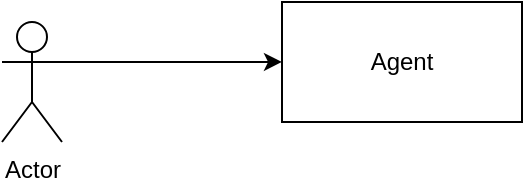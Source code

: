 <mxfile version="27.1.6">
  <diagram name="第 1 页" id="jiAnBNiApPbtFjmuv4Zr">
    <mxGraphModel dx="1426" dy="751" grid="1" gridSize="10" guides="1" tooltips="1" connect="1" arrows="1" fold="1" page="1" pageScale="1" pageWidth="1600" pageHeight="1200" math="0" shadow="0">
      <root>
        <mxCell id="0" />
        <mxCell id="1" parent="0" />
        <mxCell id="dBKd_2GYTAb0dof8sfZr-3" value="Agent" style="rounded=0;whiteSpace=wrap;html=1;" vertex="1" parent="1">
          <mxGeometry x="320" y="520" width="120" height="60" as="geometry" />
        </mxCell>
        <mxCell id="dBKd_2GYTAb0dof8sfZr-5" style="edgeStyle=orthogonalEdgeStyle;rounded=0;orthogonalLoop=1;jettySize=auto;html=1;exitX=1;exitY=0.333;exitDx=0;exitDy=0;exitPerimeter=0;" edge="1" parent="1" source="dBKd_2GYTAb0dof8sfZr-4" target="dBKd_2GYTAb0dof8sfZr-3">
          <mxGeometry relative="1" as="geometry" />
        </mxCell>
        <mxCell id="dBKd_2GYTAb0dof8sfZr-4" value="Actor" style="shape=umlActor;verticalLabelPosition=bottom;verticalAlign=top;html=1;outlineConnect=0;" vertex="1" parent="1">
          <mxGeometry x="180" y="530" width="30" height="60" as="geometry" />
        </mxCell>
      </root>
    </mxGraphModel>
  </diagram>
</mxfile>
